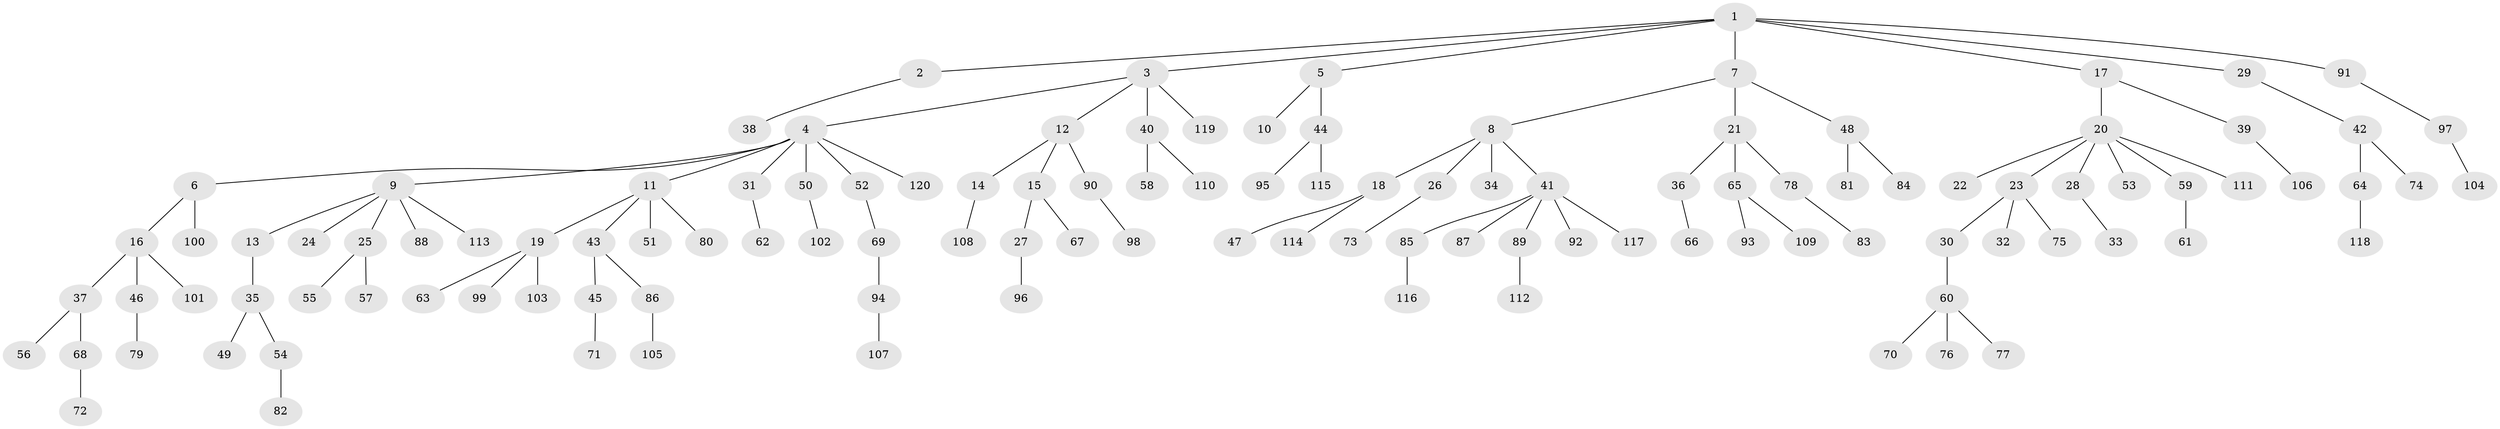 // coarse degree distribution, {7: 0.012195121951219513, 5: 0.04878048780487805, 8: 0.012195121951219513, 4: 0.06097560975609756, 2: 0.14634146341463414, 1: 0.6097560975609756, 3: 0.08536585365853659, 6: 0.024390243902439025}
// Generated by graph-tools (version 1.1) at 2025/24/03/03/25 07:24:06]
// undirected, 120 vertices, 119 edges
graph export_dot {
graph [start="1"]
  node [color=gray90,style=filled];
  1;
  2;
  3;
  4;
  5;
  6;
  7;
  8;
  9;
  10;
  11;
  12;
  13;
  14;
  15;
  16;
  17;
  18;
  19;
  20;
  21;
  22;
  23;
  24;
  25;
  26;
  27;
  28;
  29;
  30;
  31;
  32;
  33;
  34;
  35;
  36;
  37;
  38;
  39;
  40;
  41;
  42;
  43;
  44;
  45;
  46;
  47;
  48;
  49;
  50;
  51;
  52;
  53;
  54;
  55;
  56;
  57;
  58;
  59;
  60;
  61;
  62;
  63;
  64;
  65;
  66;
  67;
  68;
  69;
  70;
  71;
  72;
  73;
  74;
  75;
  76;
  77;
  78;
  79;
  80;
  81;
  82;
  83;
  84;
  85;
  86;
  87;
  88;
  89;
  90;
  91;
  92;
  93;
  94;
  95;
  96;
  97;
  98;
  99;
  100;
  101;
  102;
  103;
  104;
  105;
  106;
  107;
  108;
  109;
  110;
  111;
  112;
  113;
  114;
  115;
  116;
  117;
  118;
  119;
  120;
  1 -- 2;
  1 -- 3;
  1 -- 5;
  1 -- 7;
  1 -- 17;
  1 -- 29;
  1 -- 91;
  2 -- 38;
  3 -- 4;
  3 -- 12;
  3 -- 40;
  3 -- 119;
  4 -- 6;
  4 -- 9;
  4 -- 11;
  4 -- 31;
  4 -- 50;
  4 -- 52;
  4 -- 120;
  5 -- 10;
  5 -- 44;
  6 -- 16;
  6 -- 100;
  7 -- 8;
  7 -- 21;
  7 -- 48;
  8 -- 18;
  8 -- 26;
  8 -- 34;
  8 -- 41;
  9 -- 13;
  9 -- 24;
  9 -- 25;
  9 -- 88;
  9 -- 113;
  11 -- 19;
  11 -- 43;
  11 -- 51;
  11 -- 80;
  12 -- 14;
  12 -- 15;
  12 -- 90;
  13 -- 35;
  14 -- 108;
  15 -- 27;
  15 -- 67;
  16 -- 37;
  16 -- 46;
  16 -- 101;
  17 -- 20;
  17 -- 39;
  18 -- 47;
  18 -- 114;
  19 -- 63;
  19 -- 99;
  19 -- 103;
  20 -- 22;
  20 -- 23;
  20 -- 28;
  20 -- 53;
  20 -- 59;
  20 -- 111;
  21 -- 36;
  21 -- 65;
  21 -- 78;
  23 -- 30;
  23 -- 32;
  23 -- 75;
  25 -- 55;
  25 -- 57;
  26 -- 73;
  27 -- 96;
  28 -- 33;
  29 -- 42;
  30 -- 60;
  31 -- 62;
  35 -- 49;
  35 -- 54;
  36 -- 66;
  37 -- 56;
  37 -- 68;
  39 -- 106;
  40 -- 58;
  40 -- 110;
  41 -- 85;
  41 -- 87;
  41 -- 89;
  41 -- 92;
  41 -- 117;
  42 -- 64;
  42 -- 74;
  43 -- 45;
  43 -- 86;
  44 -- 95;
  44 -- 115;
  45 -- 71;
  46 -- 79;
  48 -- 81;
  48 -- 84;
  50 -- 102;
  52 -- 69;
  54 -- 82;
  59 -- 61;
  60 -- 70;
  60 -- 76;
  60 -- 77;
  64 -- 118;
  65 -- 93;
  65 -- 109;
  68 -- 72;
  69 -- 94;
  78 -- 83;
  85 -- 116;
  86 -- 105;
  89 -- 112;
  90 -- 98;
  91 -- 97;
  94 -- 107;
  97 -- 104;
}
